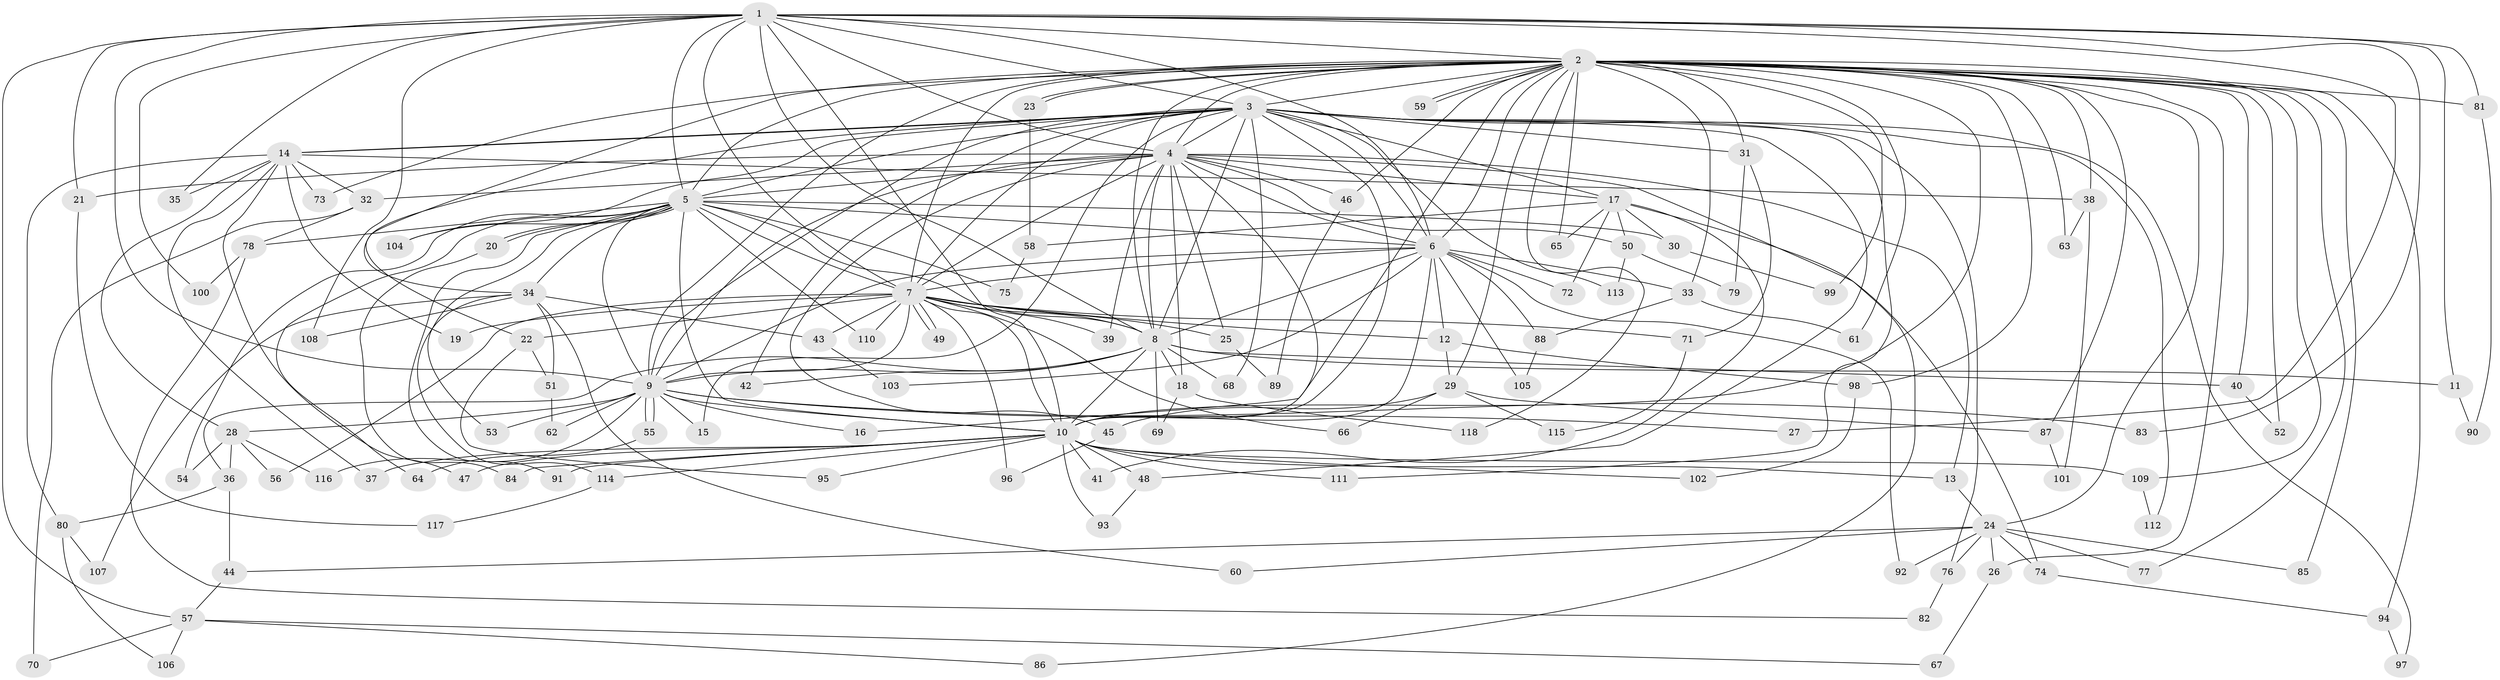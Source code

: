 // coarse degree distribution, {21: 0.03389830508474576, 18: 0.01694915254237288, 23: 0.01694915254237288, 3: 0.13559322033898305, 2: 0.5254237288135594, 1: 0.13559322033898305, 14: 0.01694915254237288, 12: 0.01694915254237288, 8: 0.05084745762711865, 4: 0.03389830508474576, 9: 0.01694915254237288}
// Generated by graph-tools (version 1.1) at 2025/47/03/04/25 21:47:18]
// undirected, 118 vertices, 261 edges
graph export_dot {
graph [start="1"]
  node [color=gray90,style=filled];
  1;
  2;
  3;
  4;
  5;
  6;
  7;
  8;
  9;
  10;
  11;
  12;
  13;
  14;
  15;
  16;
  17;
  18;
  19;
  20;
  21;
  22;
  23;
  24;
  25;
  26;
  27;
  28;
  29;
  30;
  31;
  32;
  33;
  34;
  35;
  36;
  37;
  38;
  39;
  40;
  41;
  42;
  43;
  44;
  45;
  46;
  47;
  48;
  49;
  50;
  51;
  52;
  53;
  54;
  55;
  56;
  57;
  58;
  59;
  60;
  61;
  62;
  63;
  64;
  65;
  66;
  67;
  68;
  69;
  70;
  71;
  72;
  73;
  74;
  75;
  76;
  77;
  78;
  79;
  80;
  81;
  82;
  83;
  84;
  85;
  86;
  87;
  88;
  89;
  90;
  91;
  92;
  93;
  94;
  95;
  96;
  97;
  98;
  99;
  100;
  101;
  102;
  103;
  104;
  105;
  106;
  107;
  108;
  109;
  110;
  111;
  112;
  113;
  114;
  115;
  116;
  117;
  118;
  1 -- 2;
  1 -- 3;
  1 -- 4;
  1 -- 5;
  1 -- 6;
  1 -- 7;
  1 -- 8;
  1 -- 9;
  1 -- 10;
  1 -- 11;
  1 -- 21;
  1 -- 27;
  1 -- 35;
  1 -- 57;
  1 -- 81;
  1 -- 83;
  1 -- 100;
  1 -- 108;
  2 -- 3;
  2 -- 4;
  2 -- 5;
  2 -- 6;
  2 -- 7;
  2 -- 8;
  2 -- 9;
  2 -- 10;
  2 -- 16;
  2 -- 23;
  2 -- 23;
  2 -- 24;
  2 -- 26;
  2 -- 29;
  2 -- 31;
  2 -- 33;
  2 -- 34;
  2 -- 38;
  2 -- 40;
  2 -- 46;
  2 -- 52;
  2 -- 59;
  2 -- 59;
  2 -- 61;
  2 -- 63;
  2 -- 65;
  2 -- 73;
  2 -- 77;
  2 -- 81;
  2 -- 85;
  2 -- 87;
  2 -- 94;
  2 -- 98;
  2 -- 99;
  2 -- 109;
  2 -- 118;
  3 -- 4;
  3 -- 5;
  3 -- 6;
  3 -- 7;
  3 -- 8;
  3 -- 9;
  3 -- 10;
  3 -- 14;
  3 -- 14;
  3 -- 15;
  3 -- 17;
  3 -- 22;
  3 -- 31;
  3 -- 42;
  3 -- 48;
  3 -- 68;
  3 -- 76;
  3 -- 97;
  3 -- 104;
  3 -- 111;
  3 -- 112;
  3 -- 113;
  4 -- 5;
  4 -- 6;
  4 -- 7;
  4 -- 8;
  4 -- 9;
  4 -- 10;
  4 -- 13;
  4 -- 17;
  4 -- 18;
  4 -- 21;
  4 -- 25;
  4 -- 32;
  4 -- 39;
  4 -- 45;
  4 -- 46;
  4 -- 50;
  4 -- 86;
  5 -- 6;
  5 -- 7;
  5 -- 8;
  5 -- 9;
  5 -- 10;
  5 -- 20;
  5 -- 20;
  5 -- 30;
  5 -- 34;
  5 -- 53;
  5 -- 54;
  5 -- 64;
  5 -- 75;
  5 -- 78;
  5 -- 91;
  5 -- 104;
  5 -- 110;
  6 -- 7;
  6 -- 8;
  6 -- 9;
  6 -- 10;
  6 -- 12;
  6 -- 33;
  6 -- 72;
  6 -- 88;
  6 -- 92;
  6 -- 103;
  6 -- 105;
  7 -- 8;
  7 -- 9;
  7 -- 10;
  7 -- 12;
  7 -- 19;
  7 -- 22;
  7 -- 25;
  7 -- 39;
  7 -- 43;
  7 -- 49;
  7 -- 49;
  7 -- 56;
  7 -- 66;
  7 -- 71;
  7 -- 96;
  7 -- 110;
  8 -- 9;
  8 -- 10;
  8 -- 11;
  8 -- 18;
  8 -- 36;
  8 -- 40;
  8 -- 42;
  8 -- 68;
  8 -- 69;
  9 -- 10;
  9 -- 15;
  9 -- 16;
  9 -- 27;
  9 -- 28;
  9 -- 53;
  9 -- 55;
  9 -- 55;
  9 -- 62;
  9 -- 83;
  9 -- 116;
  10 -- 13;
  10 -- 37;
  10 -- 41;
  10 -- 47;
  10 -- 48;
  10 -- 84;
  10 -- 91;
  10 -- 93;
  10 -- 95;
  10 -- 102;
  10 -- 109;
  10 -- 111;
  10 -- 114;
  11 -- 90;
  12 -- 29;
  12 -- 98;
  13 -- 24;
  14 -- 19;
  14 -- 28;
  14 -- 32;
  14 -- 35;
  14 -- 37;
  14 -- 38;
  14 -- 47;
  14 -- 73;
  14 -- 80;
  17 -- 30;
  17 -- 41;
  17 -- 50;
  17 -- 58;
  17 -- 65;
  17 -- 72;
  17 -- 74;
  18 -- 69;
  18 -- 118;
  20 -- 84;
  21 -- 117;
  22 -- 51;
  22 -- 95;
  23 -- 58;
  24 -- 26;
  24 -- 44;
  24 -- 60;
  24 -- 74;
  24 -- 76;
  24 -- 77;
  24 -- 85;
  24 -- 92;
  25 -- 89;
  26 -- 67;
  28 -- 36;
  28 -- 54;
  28 -- 56;
  28 -- 116;
  29 -- 45;
  29 -- 66;
  29 -- 87;
  29 -- 115;
  30 -- 99;
  31 -- 71;
  31 -- 79;
  32 -- 70;
  32 -- 78;
  33 -- 61;
  33 -- 88;
  34 -- 43;
  34 -- 51;
  34 -- 60;
  34 -- 107;
  34 -- 108;
  34 -- 114;
  36 -- 44;
  36 -- 80;
  38 -- 63;
  38 -- 101;
  40 -- 52;
  43 -- 103;
  44 -- 57;
  45 -- 96;
  46 -- 89;
  48 -- 93;
  50 -- 79;
  50 -- 113;
  51 -- 62;
  55 -- 64;
  57 -- 67;
  57 -- 70;
  57 -- 86;
  57 -- 106;
  58 -- 75;
  71 -- 115;
  74 -- 94;
  76 -- 82;
  78 -- 82;
  78 -- 100;
  80 -- 106;
  80 -- 107;
  81 -- 90;
  87 -- 101;
  88 -- 105;
  94 -- 97;
  98 -- 102;
  109 -- 112;
  114 -- 117;
}
